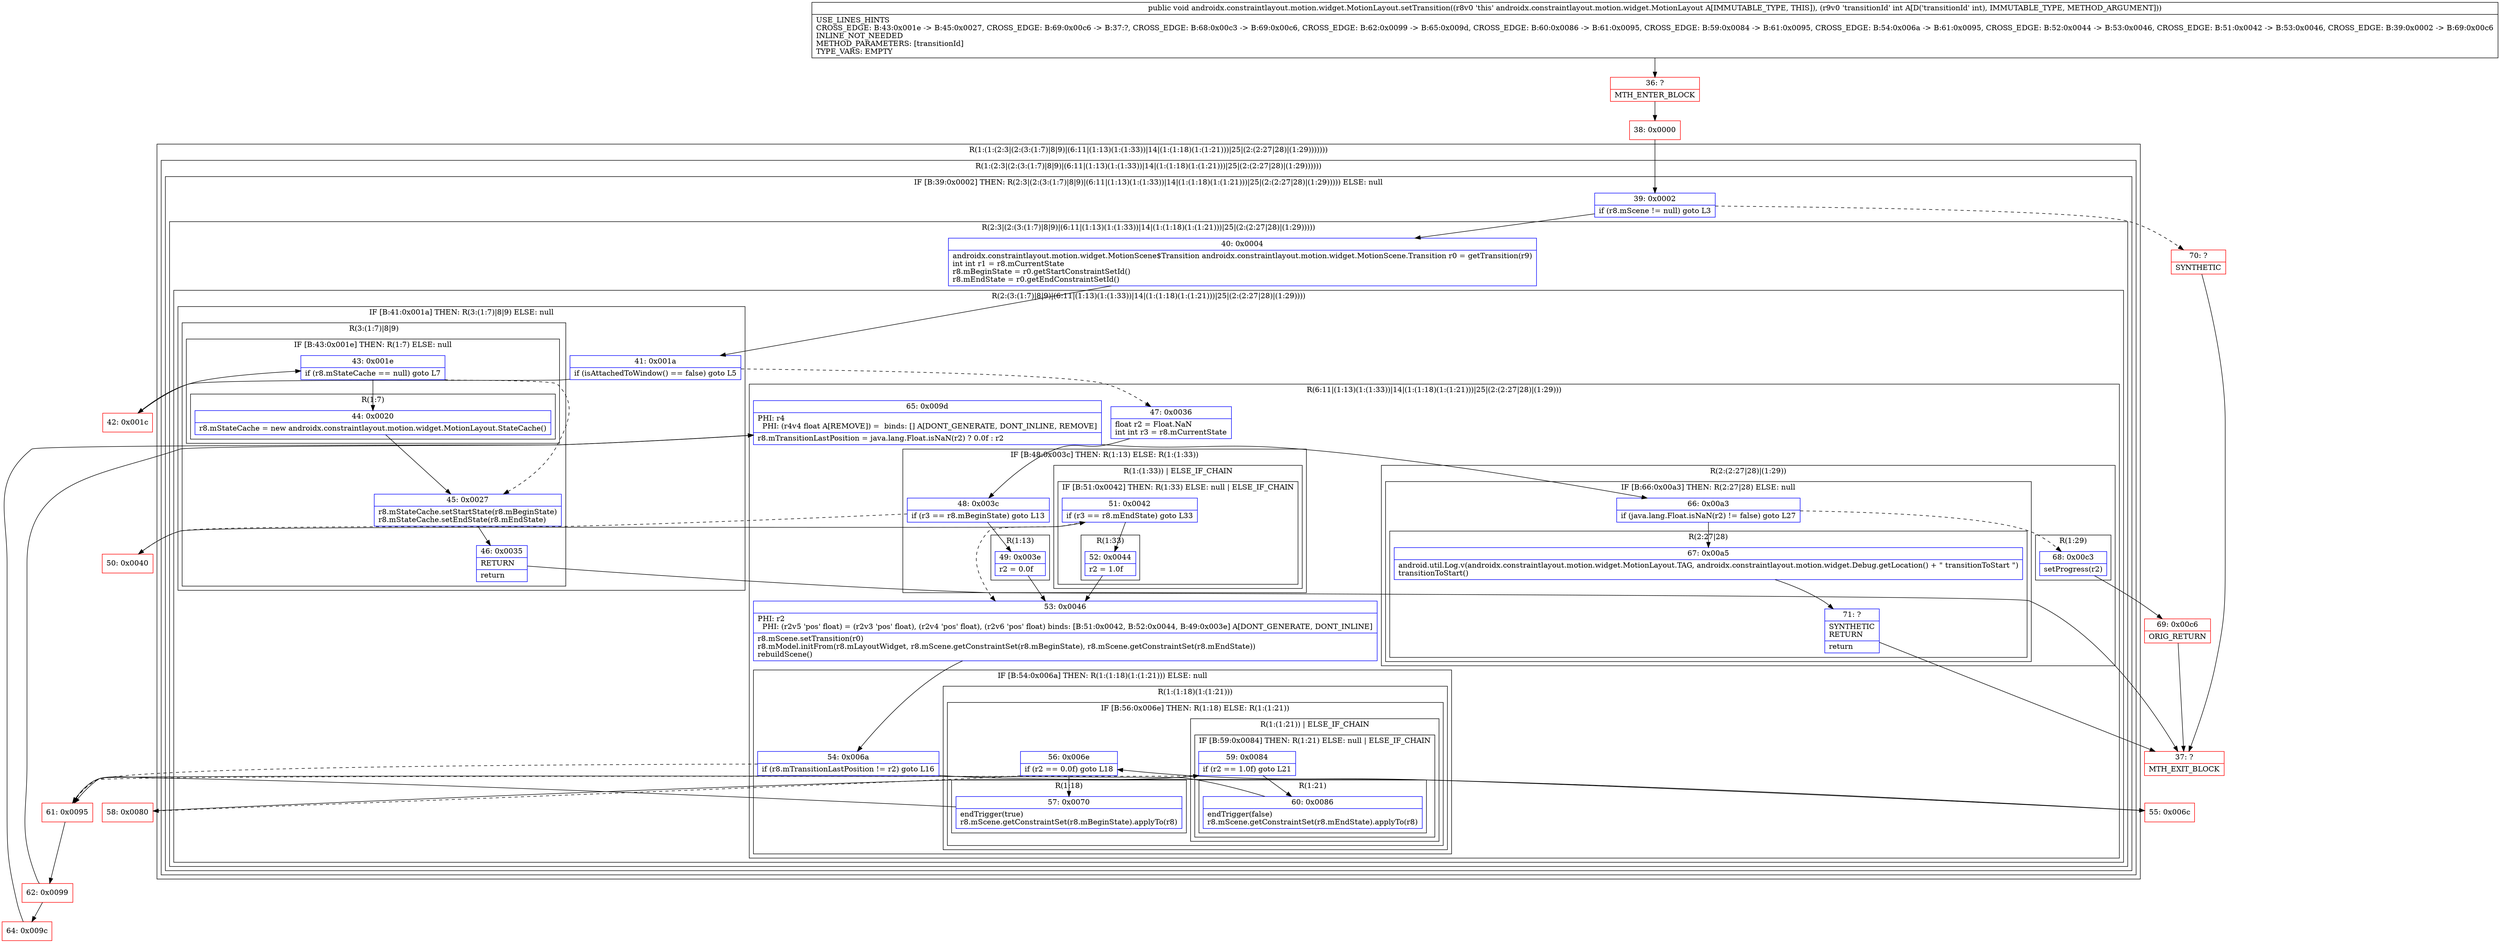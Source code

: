 digraph "CFG forandroidx.constraintlayout.motion.widget.MotionLayout.setTransition(I)V" {
subgraph cluster_Region_1612708527 {
label = "R(1:(1:(2:3|(2:(3:(1:7)|8|9)|(6:11|(1:13)(1:(1:33))|14|(1:(1:18)(1:(1:21)))|25|(2:(2:27|28)|(1:29)))))))";
node [shape=record,color=blue];
subgraph cluster_Region_1048216073 {
label = "R(1:(2:3|(2:(3:(1:7)|8|9)|(6:11|(1:13)(1:(1:33))|14|(1:(1:18)(1:(1:21)))|25|(2:(2:27|28)|(1:29))))))";
node [shape=record,color=blue];
subgraph cluster_IfRegion_1699434907 {
label = "IF [B:39:0x0002] THEN: R(2:3|(2:(3:(1:7)|8|9)|(6:11|(1:13)(1:(1:33))|14|(1:(1:18)(1:(1:21)))|25|(2:(2:27|28)|(1:29))))) ELSE: null";
node [shape=record,color=blue];
Node_39 [shape=record,label="{39\:\ 0x0002|if (r8.mScene != null) goto L3\l}"];
subgraph cluster_Region_636065269 {
label = "R(2:3|(2:(3:(1:7)|8|9)|(6:11|(1:13)(1:(1:33))|14|(1:(1:18)(1:(1:21)))|25|(2:(2:27|28)|(1:29)))))";
node [shape=record,color=blue];
Node_40 [shape=record,label="{40\:\ 0x0004|androidx.constraintlayout.motion.widget.MotionScene$Transition androidx.constraintlayout.motion.widget.MotionScene.Transition r0 = getTransition(r9)\lint int r1 = r8.mCurrentState\lr8.mBeginState = r0.getStartConstraintSetId()\lr8.mEndState = r0.getEndConstraintSetId()\l}"];
subgraph cluster_Region_1235350736 {
label = "R(2:(3:(1:7)|8|9)|(6:11|(1:13)(1:(1:33))|14|(1:(1:18)(1:(1:21)))|25|(2:(2:27|28)|(1:29))))";
node [shape=record,color=blue];
subgraph cluster_IfRegion_1450489289 {
label = "IF [B:41:0x001a] THEN: R(3:(1:7)|8|9) ELSE: null";
node [shape=record,color=blue];
Node_41 [shape=record,label="{41\:\ 0x001a|if (isAttachedToWindow() == false) goto L5\l}"];
subgraph cluster_Region_1022631876 {
label = "R(3:(1:7)|8|9)";
node [shape=record,color=blue];
subgraph cluster_IfRegion_59524680 {
label = "IF [B:43:0x001e] THEN: R(1:7) ELSE: null";
node [shape=record,color=blue];
Node_43 [shape=record,label="{43\:\ 0x001e|if (r8.mStateCache == null) goto L7\l}"];
subgraph cluster_Region_1171076509 {
label = "R(1:7)";
node [shape=record,color=blue];
Node_44 [shape=record,label="{44\:\ 0x0020|r8.mStateCache = new androidx.constraintlayout.motion.widget.MotionLayout.StateCache()\l}"];
}
}
Node_45 [shape=record,label="{45\:\ 0x0027|r8.mStateCache.setStartState(r8.mBeginState)\lr8.mStateCache.setEndState(r8.mEndState)\l}"];
Node_46 [shape=record,label="{46\:\ 0x0035|RETURN\l|return\l}"];
}
}
subgraph cluster_Region_502873860 {
label = "R(6:11|(1:13)(1:(1:33))|14|(1:(1:18)(1:(1:21)))|25|(2:(2:27|28)|(1:29)))";
node [shape=record,color=blue];
Node_47 [shape=record,label="{47\:\ 0x0036|float r2 = Float.NaN\lint int r3 = r8.mCurrentState\l}"];
subgraph cluster_IfRegion_275711196 {
label = "IF [B:48:0x003c] THEN: R(1:13) ELSE: R(1:(1:33))";
node [shape=record,color=blue];
Node_48 [shape=record,label="{48\:\ 0x003c|if (r3 == r8.mBeginState) goto L13\l}"];
subgraph cluster_Region_1656144324 {
label = "R(1:13)";
node [shape=record,color=blue];
Node_49 [shape=record,label="{49\:\ 0x003e|r2 = 0.0f\l}"];
}
subgraph cluster_Region_920918544 {
label = "R(1:(1:33)) | ELSE_IF_CHAIN\l";
node [shape=record,color=blue];
subgraph cluster_IfRegion_630665267 {
label = "IF [B:51:0x0042] THEN: R(1:33) ELSE: null | ELSE_IF_CHAIN\l";
node [shape=record,color=blue];
Node_51 [shape=record,label="{51\:\ 0x0042|if (r3 == r8.mEndState) goto L33\l}"];
subgraph cluster_Region_1525130153 {
label = "R(1:33)";
node [shape=record,color=blue];
Node_52 [shape=record,label="{52\:\ 0x0044|r2 = 1.0f\l}"];
}
}
}
}
Node_53 [shape=record,label="{53\:\ 0x0046|PHI: r2 \l  PHI: (r2v5 'pos' float) = (r2v3 'pos' float), (r2v4 'pos' float), (r2v6 'pos' float) binds: [B:51:0x0042, B:52:0x0044, B:49:0x003e] A[DONT_GENERATE, DONT_INLINE]\l|r8.mScene.setTransition(r0)\lr8.mModel.initFrom(r8.mLayoutWidget, r8.mScene.getConstraintSet(r8.mBeginState), r8.mScene.getConstraintSet(r8.mEndState))\lrebuildScene()\l}"];
subgraph cluster_IfRegion_186230362 {
label = "IF [B:54:0x006a] THEN: R(1:(1:18)(1:(1:21))) ELSE: null";
node [shape=record,color=blue];
Node_54 [shape=record,label="{54\:\ 0x006a|if (r8.mTransitionLastPosition != r2) goto L16\l}"];
subgraph cluster_Region_720517431 {
label = "R(1:(1:18)(1:(1:21)))";
node [shape=record,color=blue];
subgraph cluster_IfRegion_1607252258 {
label = "IF [B:56:0x006e] THEN: R(1:18) ELSE: R(1:(1:21))";
node [shape=record,color=blue];
Node_56 [shape=record,label="{56\:\ 0x006e|if (r2 == 0.0f) goto L18\l}"];
subgraph cluster_Region_1261278247 {
label = "R(1:18)";
node [shape=record,color=blue];
Node_57 [shape=record,label="{57\:\ 0x0070|endTrigger(true)\lr8.mScene.getConstraintSet(r8.mBeginState).applyTo(r8)\l}"];
}
subgraph cluster_Region_1734357250 {
label = "R(1:(1:21)) | ELSE_IF_CHAIN\l";
node [shape=record,color=blue];
subgraph cluster_IfRegion_953267097 {
label = "IF [B:59:0x0084] THEN: R(1:21) ELSE: null | ELSE_IF_CHAIN\l";
node [shape=record,color=blue];
Node_59 [shape=record,label="{59\:\ 0x0084|if (r2 == 1.0f) goto L21\l}"];
subgraph cluster_Region_1908573028 {
label = "R(1:21)";
node [shape=record,color=blue];
Node_60 [shape=record,label="{60\:\ 0x0086|endTrigger(false)\lr8.mScene.getConstraintSet(r8.mEndState).applyTo(r8)\l}"];
}
}
}
}
}
}
Node_65 [shape=record,label="{65\:\ 0x009d|PHI: r4 \l  PHI: (r4v4 float A[REMOVE]) =  binds: [] A[DONT_GENERATE, DONT_INLINE, REMOVE]\l|r8.mTransitionLastPosition = java.lang.Float.isNaN(r2) ? 0.0f : r2\l}"];
subgraph cluster_Region_1254242282 {
label = "R(2:(2:27|28)|(1:29))";
node [shape=record,color=blue];
subgraph cluster_IfRegion_1815997862 {
label = "IF [B:66:0x00a3] THEN: R(2:27|28) ELSE: null";
node [shape=record,color=blue];
Node_66 [shape=record,label="{66\:\ 0x00a3|if (java.lang.Float.isNaN(r2) != false) goto L27\l}"];
subgraph cluster_Region_1843994169 {
label = "R(2:27|28)";
node [shape=record,color=blue];
Node_67 [shape=record,label="{67\:\ 0x00a5|android.util.Log.v(androidx.constraintlayout.motion.widget.MotionLayout.TAG, androidx.constraintlayout.motion.widget.Debug.getLocation() + \" transitionToStart \")\ltransitionToStart()\l}"];
Node_71 [shape=record,label="{71\:\ ?|SYNTHETIC\lRETURN\l|return\l}"];
}
}
subgraph cluster_Region_718322957 {
label = "R(1:29)";
node [shape=record,color=blue];
Node_68 [shape=record,label="{68\:\ 0x00c3|setProgress(r2)\l}"];
}
}
}
}
}
}
}
}
Node_36 [shape=record,color=red,label="{36\:\ ?|MTH_ENTER_BLOCK\l}"];
Node_38 [shape=record,color=red,label="{38\:\ 0x0000}"];
Node_42 [shape=record,color=red,label="{42\:\ 0x001c}"];
Node_37 [shape=record,color=red,label="{37\:\ ?|MTH_EXIT_BLOCK\l}"];
Node_55 [shape=record,color=red,label="{55\:\ 0x006c}"];
Node_58 [shape=record,color=red,label="{58\:\ 0x0080}"];
Node_61 [shape=record,color=red,label="{61\:\ 0x0095}"];
Node_62 [shape=record,color=red,label="{62\:\ 0x0099}"];
Node_64 [shape=record,color=red,label="{64\:\ 0x009c}"];
Node_69 [shape=record,color=red,label="{69\:\ 0x00c6|ORIG_RETURN\l}"];
Node_50 [shape=record,color=red,label="{50\:\ 0x0040}"];
Node_70 [shape=record,color=red,label="{70\:\ ?|SYNTHETIC\l}"];
MethodNode[shape=record,label="{public void androidx.constraintlayout.motion.widget.MotionLayout.setTransition((r8v0 'this' androidx.constraintlayout.motion.widget.MotionLayout A[IMMUTABLE_TYPE, THIS]), (r9v0 'transitionId' int A[D('transitionId' int), IMMUTABLE_TYPE, METHOD_ARGUMENT]))  | USE_LINES_HINTS\lCROSS_EDGE: B:43:0x001e \-\> B:45:0x0027, CROSS_EDGE: B:69:0x00c6 \-\> B:37:?, CROSS_EDGE: B:68:0x00c3 \-\> B:69:0x00c6, CROSS_EDGE: B:62:0x0099 \-\> B:65:0x009d, CROSS_EDGE: B:60:0x0086 \-\> B:61:0x0095, CROSS_EDGE: B:59:0x0084 \-\> B:61:0x0095, CROSS_EDGE: B:54:0x006a \-\> B:61:0x0095, CROSS_EDGE: B:52:0x0044 \-\> B:53:0x0046, CROSS_EDGE: B:51:0x0042 \-\> B:53:0x0046, CROSS_EDGE: B:39:0x0002 \-\> B:69:0x00c6\lINLINE_NOT_NEEDED\lMETHOD_PARAMETERS: [transitionId]\lTYPE_VARS: EMPTY\l}"];
MethodNode -> Node_36;Node_39 -> Node_40;
Node_39 -> Node_70[style=dashed];
Node_40 -> Node_41;
Node_41 -> Node_42;
Node_41 -> Node_47[style=dashed];
Node_43 -> Node_44;
Node_43 -> Node_45[style=dashed];
Node_44 -> Node_45;
Node_45 -> Node_46;
Node_46 -> Node_37;
Node_47 -> Node_48;
Node_48 -> Node_49;
Node_48 -> Node_50[style=dashed];
Node_49 -> Node_53;
Node_51 -> Node_52;
Node_51 -> Node_53[style=dashed];
Node_52 -> Node_53;
Node_53 -> Node_54;
Node_54 -> Node_55;
Node_54 -> Node_61[style=dashed];
Node_56 -> Node_57;
Node_56 -> Node_58[style=dashed];
Node_57 -> Node_61;
Node_59 -> Node_60;
Node_59 -> Node_61[style=dashed];
Node_60 -> Node_61;
Node_65 -> Node_66;
Node_66 -> Node_67;
Node_66 -> Node_68[style=dashed];
Node_67 -> Node_71;
Node_71 -> Node_37;
Node_68 -> Node_69;
Node_36 -> Node_38;
Node_38 -> Node_39;
Node_42 -> Node_43;
Node_55 -> Node_56;
Node_58 -> Node_59;
Node_61 -> Node_62;
Node_62 -> Node_64;
Node_62 -> Node_65;
Node_64 -> Node_65;
Node_69 -> Node_37;
Node_50 -> Node_51;
Node_70 -> Node_37;
}

